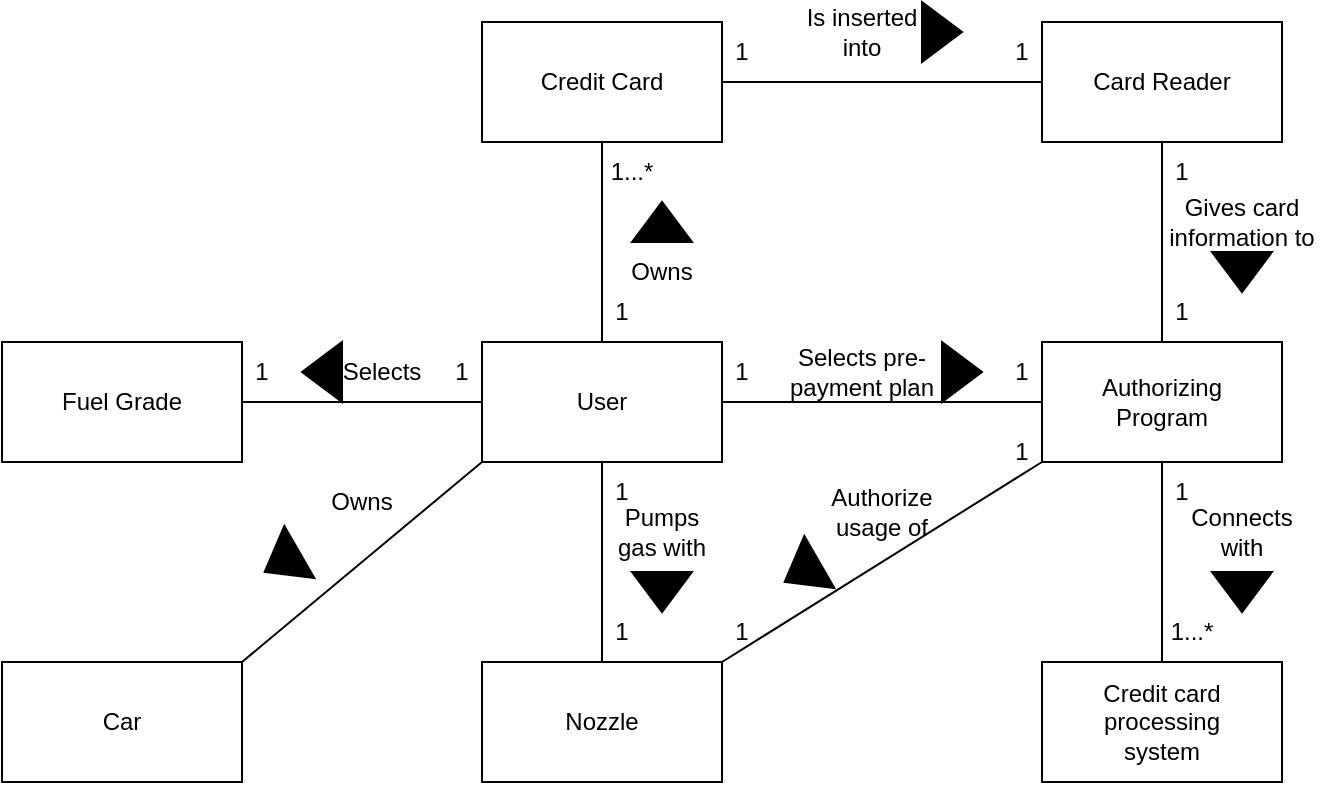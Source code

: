 <mxfile version="26.0.10">
  <diagram name="Page-1" id="tqhiD5i2jpRgHsEMoRQg">
    <mxGraphModel dx="572" dy="750" grid="1" gridSize="10" guides="1" tooltips="1" connect="1" arrows="1" fold="1" page="1" pageScale="1" pageWidth="850" pageHeight="1100" math="0" shadow="0">
      <root>
        <mxCell id="0" />
        <mxCell id="1" parent="0" />
        <mxCell id="lN25DjwW0hR182y5FxII-3" value="" style="group" parent="1" vertex="1" connectable="0">
          <mxGeometry x="240" y="50" width="120" height="60" as="geometry" />
        </mxCell>
        <mxCell id="lN25DjwW0hR182y5FxII-1" value="" style="rounded=0;whiteSpace=wrap;html=1;" parent="lN25DjwW0hR182y5FxII-3" vertex="1">
          <mxGeometry width="120" height="60" as="geometry" />
        </mxCell>
        <mxCell id="lN25DjwW0hR182y5FxII-2" value="Credit Card" style="text;html=1;align=center;verticalAlign=middle;whiteSpace=wrap;rounded=0;" parent="lN25DjwW0hR182y5FxII-3" vertex="1">
          <mxGeometry x="10" y="10" width="100" height="40" as="geometry" />
        </mxCell>
        <mxCell id="lN25DjwW0hR182y5FxII-9" value="" style="group" parent="1" vertex="1" connectable="0">
          <mxGeometry x="240" y="210" width="120" height="60" as="geometry" />
        </mxCell>
        <mxCell id="lN25DjwW0hR182y5FxII-10" value="" style="rounded=0;whiteSpace=wrap;html=1;" parent="lN25DjwW0hR182y5FxII-9" vertex="1">
          <mxGeometry width="120" height="60" as="geometry" />
        </mxCell>
        <mxCell id="lN25DjwW0hR182y5FxII-11" value="User" style="text;html=1;align=center;verticalAlign=middle;whiteSpace=wrap;rounded=0;" parent="lN25DjwW0hR182y5FxII-9" vertex="1">
          <mxGeometry x="10" y="10" width="100" height="40" as="geometry" />
        </mxCell>
        <mxCell id="lN25DjwW0hR182y5FxII-12" value="" style="endArrow=none;html=1;rounded=0;fontSize=12;startSize=8;endSize=8;curved=1;exitX=0.5;exitY=0;exitDx=0;exitDy=0;entryX=0.5;entryY=1;entryDx=0;entryDy=0;" parent="1" source="lN25DjwW0hR182y5FxII-10" target="lN25DjwW0hR182y5FxII-1" edge="1">
          <mxGeometry width="50" height="50" relative="1" as="geometry">
            <mxPoint x="490" y="470" as="sourcePoint" />
            <mxPoint x="540" y="420" as="targetPoint" />
          </mxGeometry>
        </mxCell>
        <mxCell id="lN25DjwW0hR182y5FxII-13" value="1" style="text;html=1;align=center;verticalAlign=middle;whiteSpace=wrap;rounded=0;" parent="1" vertex="1">
          <mxGeometry x="300" y="180" width="20" height="30" as="geometry" />
        </mxCell>
        <mxCell id="lN25DjwW0hR182y5FxII-14" value="1...*" style="text;html=1;align=center;verticalAlign=middle;whiteSpace=wrap;rounded=0;" parent="1" vertex="1">
          <mxGeometry x="300" y="110" width="30" height="30" as="geometry" />
        </mxCell>
        <mxCell id="lN25DjwW0hR182y5FxII-15" value="Owns" style="text;html=1;align=center;verticalAlign=middle;whiteSpace=wrap;rounded=0;" parent="1" vertex="1">
          <mxGeometry x="300" y="160" width="60" height="30" as="geometry" />
        </mxCell>
        <mxCell id="lN25DjwW0hR182y5FxII-18" value="" style="group" parent="1" vertex="1" connectable="0">
          <mxGeometry x="520" y="50" width="120" height="60" as="geometry" />
        </mxCell>
        <mxCell id="lN25DjwW0hR182y5FxII-19" value="" style="rounded=0;whiteSpace=wrap;html=1;" parent="lN25DjwW0hR182y5FxII-18" vertex="1">
          <mxGeometry width="120" height="60" as="geometry" />
        </mxCell>
        <mxCell id="lN25DjwW0hR182y5FxII-20" value="Card Reader" style="text;html=1;align=center;verticalAlign=middle;whiteSpace=wrap;rounded=0;" parent="lN25DjwW0hR182y5FxII-18" vertex="1">
          <mxGeometry x="10" y="10" width="100" height="40" as="geometry" />
        </mxCell>
        <mxCell id="lN25DjwW0hR182y5FxII-21" value="" style="endArrow=none;html=1;rounded=0;fontSize=12;startSize=8;endSize=8;curved=1;exitX=1;exitY=0.5;exitDx=0;exitDy=0;entryX=0;entryY=0.5;entryDx=0;entryDy=0;" parent="1" source="lN25DjwW0hR182y5FxII-1" target="lN25DjwW0hR182y5FxII-19" edge="1">
          <mxGeometry width="50" height="50" relative="1" as="geometry">
            <mxPoint x="490" y="470" as="sourcePoint" />
            <mxPoint x="540" y="420" as="targetPoint" />
          </mxGeometry>
        </mxCell>
        <mxCell id="lN25DjwW0hR182y5FxII-22" value="Is inserted into" style="text;html=1;align=center;verticalAlign=middle;whiteSpace=wrap;rounded=0;" parent="1" vertex="1">
          <mxGeometry x="400" y="40" width="60" height="30" as="geometry" />
        </mxCell>
        <mxCell id="lN25DjwW0hR182y5FxII-23" value="1" style="text;html=1;align=center;verticalAlign=middle;whiteSpace=wrap;rounded=0;" parent="1" vertex="1">
          <mxGeometry x="360" y="50" width="20" height="30" as="geometry" />
        </mxCell>
        <mxCell id="lN25DjwW0hR182y5FxII-24" value="1" style="text;html=1;align=center;verticalAlign=middle;whiteSpace=wrap;rounded=0;" parent="1" vertex="1">
          <mxGeometry x="500" y="50" width="20" height="30" as="geometry" />
        </mxCell>
        <mxCell id="lN25DjwW0hR182y5FxII-32" value="" style="group" parent="1" vertex="1" connectable="0">
          <mxGeometry x="520" y="210" width="120" height="60" as="geometry" />
        </mxCell>
        <mxCell id="lN25DjwW0hR182y5FxII-33" value="" style="rounded=0;whiteSpace=wrap;html=1;" parent="lN25DjwW0hR182y5FxII-32" vertex="1">
          <mxGeometry width="120" height="60" as="geometry" />
        </mxCell>
        <mxCell id="lN25DjwW0hR182y5FxII-34" value="Authorizing Program" style="text;html=1;align=center;verticalAlign=middle;whiteSpace=wrap;rounded=0;" parent="lN25DjwW0hR182y5FxII-32" vertex="1">
          <mxGeometry x="10" y="10" width="100" height="40" as="geometry" />
        </mxCell>
        <mxCell id="lN25DjwW0hR182y5FxII-35" value="" style="endArrow=none;html=1;rounded=0;fontSize=12;startSize=8;endSize=8;curved=1;exitX=1;exitY=0.5;exitDx=0;exitDy=0;entryX=0;entryY=0.5;entryDx=0;entryDy=0;" parent="1" source="lN25DjwW0hR182y5FxII-10" target="lN25DjwW0hR182y5FxII-33" edge="1">
          <mxGeometry width="50" height="50" relative="1" as="geometry">
            <mxPoint x="490" y="370" as="sourcePoint" />
            <mxPoint x="540" y="320" as="targetPoint" />
          </mxGeometry>
        </mxCell>
        <mxCell id="lN25DjwW0hR182y5FxII-36" value="1" style="text;html=1;align=center;verticalAlign=middle;whiteSpace=wrap;rounded=0;" parent="1" vertex="1">
          <mxGeometry x="360" y="210" width="20" height="30" as="geometry" />
        </mxCell>
        <mxCell id="lN25DjwW0hR182y5FxII-37" value="1" style="text;html=1;align=center;verticalAlign=middle;whiteSpace=wrap;rounded=0;" parent="1" vertex="1">
          <mxGeometry x="500" y="210" width="20" height="30" as="geometry" />
        </mxCell>
        <mxCell id="lN25DjwW0hR182y5FxII-38" value="Selects pre-payment plan" style="text;html=1;align=center;verticalAlign=middle;whiteSpace=wrap;rounded=0;" parent="1" vertex="1">
          <mxGeometry x="390" y="210" width="80" height="30" as="geometry" />
        </mxCell>
        <mxCell id="lN25DjwW0hR182y5FxII-45" value="" style="endArrow=none;html=1;rounded=0;fontSize=12;startSize=8;endSize=8;curved=1;entryX=0.5;entryY=1;entryDx=0;entryDy=0;exitX=0.5;exitY=0;exitDx=0;exitDy=0;" parent="1" source="lN25DjwW0hR182y5FxII-33" target="lN25DjwW0hR182y5FxII-19" edge="1">
          <mxGeometry width="50" height="50" relative="1" as="geometry">
            <mxPoint x="570" y="370" as="sourcePoint" />
            <mxPoint x="620" y="320" as="targetPoint" />
          </mxGeometry>
        </mxCell>
        <mxCell id="lN25DjwW0hR182y5FxII-46" value="1" style="text;html=1;align=center;verticalAlign=middle;whiteSpace=wrap;rounded=0;" parent="1" vertex="1">
          <mxGeometry x="580" y="180" width="20" height="30" as="geometry" />
        </mxCell>
        <mxCell id="lN25DjwW0hR182y5FxII-47" value="1" style="text;html=1;align=center;verticalAlign=middle;whiteSpace=wrap;rounded=0;" parent="1" vertex="1">
          <mxGeometry x="580" y="110" width="20" height="30" as="geometry" />
        </mxCell>
        <mxCell id="lN25DjwW0hR182y5FxII-48" value="Gives card information to" style="text;html=1;align=center;verticalAlign=middle;whiteSpace=wrap;rounded=0;" parent="1" vertex="1">
          <mxGeometry x="580" y="135" width="80" height="30" as="geometry" />
        </mxCell>
        <mxCell id="lN25DjwW0hR182y5FxII-49" value="" style="triangle;whiteSpace=wrap;html=1;rotation=90;fillColor=#000000;" parent="1" vertex="1">
          <mxGeometry x="610" y="160" width="20" height="30" as="geometry" />
        </mxCell>
        <mxCell id="lN25DjwW0hR182y5FxII-51" value="" style="triangle;whiteSpace=wrap;html=1;rotation=0;fillColor=#000000;" parent="1" vertex="1">
          <mxGeometry x="460" y="40" width="20" height="30" as="geometry" />
        </mxCell>
        <mxCell id="lN25DjwW0hR182y5FxII-52" value="" style="triangle;whiteSpace=wrap;html=1;rotation=-90;fillColor=#000000;" parent="1" vertex="1">
          <mxGeometry x="320" y="135" width="20" height="30" as="geometry" />
        </mxCell>
        <mxCell id="lN25DjwW0hR182y5FxII-53" value="" style="triangle;whiteSpace=wrap;html=1;rotation=0;fillColor=#000000;" parent="1" vertex="1">
          <mxGeometry x="470" y="210" width="20" height="30" as="geometry" />
        </mxCell>
        <mxCell id="lN25DjwW0hR182y5FxII-54" value="" style="group" parent="1" vertex="1" connectable="0">
          <mxGeometry x="520" y="370" width="120" height="60" as="geometry" />
        </mxCell>
        <mxCell id="lN25DjwW0hR182y5FxII-55" value="" style="rounded=0;whiteSpace=wrap;html=1;" parent="lN25DjwW0hR182y5FxII-54" vertex="1">
          <mxGeometry width="120" height="60" as="geometry" />
        </mxCell>
        <mxCell id="lN25DjwW0hR182y5FxII-56" value="Credit card processing system" style="text;html=1;align=center;verticalAlign=middle;whiteSpace=wrap;rounded=0;" parent="lN25DjwW0hR182y5FxII-54" vertex="1">
          <mxGeometry x="10" y="10" width="100" height="40" as="geometry" />
        </mxCell>
        <mxCell id="lN25DjwW0hR182y5FxII-57" value="" style="endArrow=none;html=1;rounded=0;fontSize=12;startSize=8;endSize=8;curved=1;entryX=0.5;entryY=1;entryDx=0;entryDy=0;exitX=0.5;exitY=0;exitDx=0;exitDy=0;" parent="1" source="lN25DjwW0hR182y5FxII-55" target="lN25DjwW0hR182y5FxII-33" edge="1">
          <mxGeometry width="50" height="50" relative="1" as="geometry">
            <mxPoint x="490" y="380" as="sourcePoint" />
            <mxPoint x="540" y="330" as="targetPoint" />
          </mxGeometry>
        </mxCell>
        <mxCell id="lN25DjwW0hR182y5FxII-58" value="1...*" style="text;html=1;align=center;verticalAlign=middle;whiteSpace=wrap;rounded=0;" parent="1" vertex="1">
          <mxGeometry x="580" y="340" width="30" height="30" as="geometry" />
        </mxCell>
        <mxCell id="lN25DjwW0hR182y5FxII-59" value="1" style="text;html=1;align=center;verticalAlign=middle;whiteSpace=wrap;rounded=0;" parent="1" vertex="1">
          <mxGeometry x="580" y="270" width="20" height="30" as="geometry" />
        </mxCell>
        <mxCell id="lN25DjwW0hR182y5FxII-60" value="Connects with" style="text;html=1;align=center;verticalAlign=middle;whiteSpace=wrap;rounded=0;" parent="1" vertex="1">
          <mxGeometry x="590" y="290" width="60" height="30" as="geometry" />
        </mxCell>
        <mxCell id="lN25DjwW0hR182y5FxII-61" value="" style="triangle;whiteSpace=wrap;html=1;rotation=90;fillColor=#000000;" parent="1" vertex="1">
          <mxGeometry x="610" y="320" width="20" height="30" as="geometry" />
        </mxCell>
        <mxCell id="lN25DjwW0hR182y5FxII-62" value="" style="group" parent="1" vertex="1" connectable="0">
          <mxGeometry x="240" y="370" width="120" height="60" as="geometry" />
        </mxCell>
        <mxCell id="lN25DjwW0hR182y5FxII-63" value="" style="rounded=0;whiteSpace=wrap;html=1;" parent="lN25DjwW0hR182y5FxII-62" vertex="1">
          <mxGeometry width="120" height="60" as="geometry" />
        </mxCell>
        <mxCell id="lN25DjwW0hR182y5FxII-64" value="Nozzle" style="text;html=1;align=center;verticalAlign=middle;whiteSpace=wrap;rounded=0;" parent="lN25DjwW0hR182y5FxII-62" vertex="1">
          <mxGeometry x="10" y="10" width="100" height="40" as="geometry" />
        </mxCell>
        <mxCell id="lN25DjwW0hR182y5FxII-65" value="" style="endArrow=none;html=1;rounded=0;fontSize=12;startSize=8;endSize=8;curved=1;entryX=0.5;entryY=1;entryDx=0;entryDy=0;exitX=0.5;exitY=0;exitDx=0;exitDy=0;" parent="1" source="lN25DjwW0hR182y5FxII-63" target="lN25DjwW0hR182y5FxII-10" edge="1">
          <mxGeometry width="50" height="50" relative="1" as="geometry">
            <mxPoint x="490" y="380" as="sourcePoint" />
            <mxPoint x="540" y="330" as="targetPoint" />
          </mxGeometry>
        </mxCell>
        <mxCell id="lN25DjwW0hR182y5FxII-66" value="Pumps gas with" style="text;html=1;align=center;verticalAlign=middle;whiteSpace=wrap;rounded=0;" parent="1" vertex="1">
          <mxGeometry x="300" y="290" width="60" height="30" as="geometry" />
        </mxCell>
        <mxCell id="lN25DjwW0hR182y5FxII-67" value="" style="triangle;whiteSpace=wrap;html=1;rotation=90;fillColor=#000000;" parent="1" vertex="1">
          <mxGeometry x="320" y="320" width="20" height="30" as="geometry" />
        </mxCell>
        <mxCell id="lN25DjwW0hR182y5FxII-68" value="1" style="text;html=1;align=center;verticalAlign=middle;whiteSpace=wrap;rounded=0;" parent="1" vertex="1">
          <mxGeometry x="300" y="340" width="20" height="30" as="geometry" />
        </mxCell>
        <mxCell id="lN25DjwW0hR182y5FxII-69" value="1" style="text;html=1;align=center;verticalAlign=middle;whiteSpace=wrap;rounded=0;" parent="1" vertex="1">
          <mxGeometry x="300" y="270" width="20" height="30" as="geometry" />
        </mxCell>
        <mxCell id="lN25DjwW0hR182y5FxII-71" value="" style="endArrow=none;html=1;rounded=0;fontSize=12;startSize=8;endSize=8;curved=1;entryX=0;entryY=1;entryDx=0;entryDy=0;exitX=1;exitY=0;exitDx=0;exitDy=0;" parent="1" target="lN25DjwW0hR182y5FxII-33" edge="1">
          <mxGeometry width="50" height="50" relative="1" as="geometry">
            <mxPoint x="520" y="250" as="sourcePoint" />
            <mxPoint x="480" y="350" as="targetPoint" />
          </mxGeometry>
        </mxCell>
        <mxCell id="lN25DjwW0hR182y5FxII-72" value="" style="triangle;whiteSpace=wrap;html=1;rotation=-210;fillColor=#000000;" parent="1" vertex="1">
          <mxGeometry x="390" y="310" width="20" height="30" as="geometry" />
        </mxCell>
        <mxCell id="lN25DjwW0hR182y5FxII-73" value="Authorize usage of" style="text;html=1;align=center;verticalAlign=middle;whiteSpace=wrap;rounded=0;rotation=0;" parent="1" vertex="1">
          <mxGeometry x="410" y="280" width="60" height="30" as="geometry" />
        </mxCell>
        <mxCell id="lN25DjwW0hR182y5FxII-74" value="1" style="text;html=1;align=center;verticalAlign=middle;whiteSpace=wrap;rounded=0;" parent="1" vertex="1">
          <mxGeometry x="360" y="340" width="20" height="30" as="geometry" />
        </mxCell>
        <mxCell id="lN25DjwW0hR182y5FxII-76" value="" style="endArrow=none;html=1;rounded=0;fontSize=12;startSize=8;endSize=8;curved=1;entryX=0;entryY=1;entryDx=0;entryDy=0;exitX=1;exitY=0;exitDx=0;exitDy=0;" parent="1" source="lN25DjwW0hR182y5FxII-63" target="lN25DjwW0hR182y5FxII-33" edge="1">
          <mxGeometry width="50" height="50" relative="1" as="geometry">
            <mxPoint x="360" y="370" as="sourcePoint" />
            <mxPoint x="500" y="280" as="targetPoint" />
          </mxGeometry>
        </mxCell>
        <mxCell id="lN25DjwW0hR182y5FxII-77" value="1" style="text;html=1;align=center;verticalAlign=middle;whiteSpace=wrap;rounded=0;" parent="1" vertex="1">
          <mxGeometry x="500" y="250" width="20" height="30" as="geometry" />
        </mxCell>
        <mxCell id="lN25DjwW0hR182y5FxII-78" value="" style="endArrow=none;html=1;rounded=0;fontSize=12;startSize=8;endSize=8;curved=1;entryX=0;entryY=0.5;entryDx=0;entryDy=0;" parent="1" target="lN25DjwW0hR182y5FxII-10" edge="1">
          <mxGeometry width="50" height="50" relative="1" as="geometry">
            <mxPoint x="120" y="240" as="sourcePoint" />
            <mxPoint x="390" y="350" as="targetPoint" />
          </mxGeometry>
        </mxCell>
        <mxCell id="lN25DjwW0hR182y5FxII-79" value="" style="group" parent="1" vertex="1" connectable="0">
          <mxGeometry y="210" width="120" height="60" as="geometry" />
        </mxCell>
        <mxCell id="lN25DjwW0hR182y5FxII-80" value="" style="rounded=0;whiteSpace=wrap;html=1;" parent="lN25DjwW0hR182y5FxII-79" vertex="1">
          <mxGeometry width="120" height="60" as="geometry" />
        </mxCell>
        <mxCell id="lN25DjwW0hR182y5FxII-81" value="Fuel Grade" style="text;html=1;align=center;verticalAlign=middle;whiteSpace=wrap;rounded=0;" parent="lN25DjwW0hR182y5FxII-79" vertex="1">
          <mxGeometry x="10" y="10" width="100" height="40" as="geometry" />
        </mxCell>
        <mxCell id="6D90Wud56wNMZA_7Vkb0-1" value="" style="group" vertex="1" connectable="0" parent="1">
          <mxGeometry y="370" width="120" height="60" as="geometry" />
        </mxCell>
        <mxCell id="6D90Wud56wNMZA_7Vkb0-2" value="" style="rounded=0;whiteSpace=wrap;html=1;" vertex="1" parent="6D90Wud56wNMZA_7Vkb0-1">
          <mxGeometry width="120" height="60" as="geometry" />
        </mxCell>
        <mxCell id="6D90Wud56wNMZA_7Vkb0-3" value="Car" style="text;html=1;align=center;verticalAlign=middle;whiteSpace=wrap;rounded=0;" vertex="1" parent="6D90Wud56wNMZA_7Vkb0-1">
          <mxGeometry x="10" y="10" width="100" height="40" as="geometry" />
        </mxCell>
        <mxCell id="6D90Wud56wNMZA_7Vkb0-4" value="Selects" style="text;html=1;align=center;verticalAlign=middle;whiteSpace=wrap;rounded=0;" vertex="1" parent="1">
          <mxGeometry x="170" y="210" width="40" height="30" as="geometry" />
        </mxCell>
        <mxCell id="6D90Wud56wNMZA_7Vkb0-5" value="1" style="text;html=1;align=center;verticalAlign=middle;whiteSpace=wrap;rounded=0;" vertex="1" parent="1">
          <mxGeometry x="220" y="210" width="20" height="30" as="geometry" />
        </mxCell>
        <mxCell id="6D90Wud56wNMZA_7Vkb0-6" value="1" style="text;html=1;align=center;verticalAlign=middle;whiteSpace=wrap;rounded=0;" vertex="1" parent="1">
          <mxGeometry x="120" y="210" width="20" height="30" as="geometry" />
        </mxCell>
        <mxCell id="6D90Wud56wNMZA_7Vkb0-7" value="" style="triangle;whiteSpace=wrap;html=1;rotation=-180;fillColor=#000000;" vertex="1" parent="1">
          <mxGeometry x="150" y="210" width="20" height="30" as="geometry" />
        </mxCell>
        <mxCell id="6D90Wud56wNMZA_7Vkb0-8" value="" style="endArrow=none;html=1;rounded=0;exitX=1;exitY=0;exitDx=0;exitDy=0;entryX=0;entryY=1;entryDx=0;entryDy=0;" edge="1" parent="1" source="6D90Wud56wNMZA_7Vkb0-2" target="lN25DjwW0hR182y5FxII-10">
          <mxGeometry width="50" height="50" relative="1" as="geometry">
            <mxPoint x="220" y="420" as="sourcePoint" />
            <mxPoint x="270" y="370" as="targetPoint" />
          </mxGeometry>
        </mxCell>
        <mxCell id="6D90Wud56wNMZA_7Vkb0-9" value="" style="triangle;whiteSpace=wrap;html=1;rotation=-210;fillColor=#000000;" vertex="1" parent="1">
          <mxGeometry x="130" y="305" width="20" height="30" as="geometry" />
        </mxCell>
        <mxCell id="6D90Wud56wNMZA_7Vkb0-10" value="Owns" style="text;html=1;align=center;verticalAlign=middle;whiteSpace=wrap;rounded=0;rotation=0;" vertex="1" parent="1">
          <mxGeometry x="150" y="275" width="60" height="30" as="geometry" />
        </mxCell>
      </root>
    </mxGraphModel>
  </diagram>
</mxfile>
